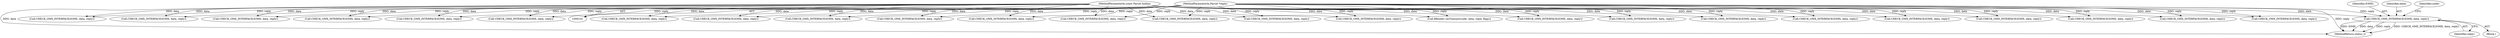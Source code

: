 digraph "0_Android_295c883fe3105b19bcd0f9e07d54c6b589fc5bff@pointer" {
"1000646" [label="(Call,CHECK_OMX_INTERFACE(IOMX, data, reply))"];
"1000103" [label="(MethodParameterIn,const Parcel &data)"];
"1000104" [label="(MethodParameterIn,Parcel *reply)"];
"1001010" [label="(Call,CHECK_OMX_INTERFACE(IOMX, data, reply))"];
"1000438" [label="(Call,CHECK_OMX_INTERFACE(IOMX, data, reply))"];
"1000810" [label="(Call,CHECK_OMX_INTERFACE(IOMX, data, reply))"];
"1001214" [label="(MethodReturn,status_t)"];
"1000647" [label="(Identifier,IOMX)"];
"1000112" [label="(Call,CHECK_OMX_INTERFACE(IOMX, data, reply))"];
"1001091" [label="(Call,CHECK_OMX_INTERFACE(IOMX, data, reply))"];
"1000789" [label="(Call,CHECK_OMX_INTERFACE(IOMX, data, reply))"];
"1000409" [label="(Call,CHECK_OMX_INTERFACE(IOMX, data, reply))"];
"1000604" [label="(Call,CHECK_OMX_INTERFACE(IOMX, data, reply))"];
"1000226" [label="(Call,CHECK_OMX_INTERFACE(IOMX, data, reply))"];
"1001173" [label="(Call,CHECK_OMX_INTERFACE(IOMX, data, reply))"];
"1001209" [label="(Call,BBinder::onTransact(code, data, reply, flags))"];
"1001062" [label="(Call,CHECK_OMX_INTERFACE(IOMX, data, reply))"];
"1000471" [label="(Call,CHECK_OMX_INTERFACE(IOMX, data, reply))"];
"1000945" [label="(Call,CHECK_OMX_INTERFACE(IOMX, data, reply))"];
"1000851" [label="(Call,CHECK_OMX_INTERFACE(IOMX, data, reply))"];
"1000557" [label="(Call,CHECK_OMX_INTERFACE(IOMX, data, reply))"];
"1000186" [label="(Call,CHECK_OMX_INTERFACE(IOMX, data, reply))"];
"1000646" [label="(Call,CHECK_OMX_INTERFACE(IOMX, data, reply))"];
"1000104" [label="(MethodParameterIn,Parcel *reply)"];
"1000243" [label="(Call,CHECK_OMX_INTERFACE(IOMX, data, reply))"];
"1000276" [label="(Call,CHECK_OMX_INTERFACE(IOMX, data, reply))"];
"1000734" [label="(Call,CHECK_OMX_INTERFACE(IOMX, data, reply))"];
"1001122" [label="(Call,CHECK_OMX_INTERFACE(IOMX, data, reply))"];
"1000894" [label="(Call,CHECK_OMX_INTERFACE(IOMX, data, reply))"];
"1000648" [label="(Identifier,data)"];
"1000505" [label="(Call,CHECK_OMX_INTERFACE(IOMX, data, reply))"];
"1000703" [label="(Call,CHECK_OMX_INTERFACE(IOMX, data, reply))"];
"1000649" [label="(Identifier,reply)"];
"1000645" [label="(Block,)"];
"1000103" [label="(MethodParameterIn,const Parcel &data)"];
"1000136" [label="(Call,CHECK_OMX_INTERFACE(IOMX, data, reply))"];
"1000652" [label="(Identifier,node)"];
"1000646" -> "1000645"  [label="AST: "];
"1000646" -> "1000649"  [label="CFG: "];
"1000647" -> "1000646"  [label="AST: "];
"1000648" -> "1000646"  [label="AST: "];
"1000649" -> "1000646"  [label="AST: "];
"1000652" -> "1000646"  [label="CFG: "];
"1000646" -> "1001214"  [label="DDG: CHECK_OMX_INTERFACE(IOMX, data, reply)"];
"1000646" -> "1001214"  [label="DDG: IOMX"];
"1000646" -> "1001214"  [label="DDG: data"];
"1000646" -> "1001214"  [label="DDG: reply"];
"1000103" -> "1000646"  [label="DDG: data"];
"1000104" -> "1000646"  [label="DDG: reply"];
"1000103" -> "1000101"  [label="AST: "];
"1000103" -> "1001214"  [label="DDG: data"];
"1000103" -> "1000112"  [label="DDG: data"];
"1000103" -> "1000136"  [label="DDG: data"];
"1000103" -> "1000186"  [label="DDG: data"];
"1000103" -> "1000226"  [label="DDG: data"];
"1000103" -> "1000243"  [label="DDG: data"];
"1000103" -> "1000276"  [label="DDG: data"];
"1000103" -> "1000409"  [label="DDG: data"];
"1000103" -> "1000438"  [label="DDG: data"];
"1000103" -> "1000471"  [label="DDG: data"];
"1000103" -> "1000505"  [label="DDG: data"];
"1000103" -> "1000557"  [label="DDG: data"];
"1000103" -> "1000604"  [label="DDG: data"];
"1000103" -> "1000703"  [label="DDG: data"];
"1000103" -> "1000734"  [label="DDG: data"];
"1000103" -> "1000789"  [label="DDG: data"];
"1000103" -> "1000810"  [label="DDG: data"];
"1000103" -> "1000851"  [label="DDG: data"];
"1000103" -> "1000894"  [label="DDG: data"];
"1000103" -> "1000945"  [label="DDG: data"];
"1000103" -> "1001010"  [label="DDG: data"];
"1000103" -> "1001062"  [label="DDG: data"];
"1000103" -> "1001091"  [label="DDG: data"];
"1000103" -> "1001122"  [label="DDG: data"];
"1000103" -> "1001173"  [label="DDG: data"];
"1000103" -> "1001209"  [label="DDG: data"];
"1000104" -> "1000101"  [label="AST: "];
"1000104" -> "1001214"  [label="DDG: reply"];
"1000104" -> "1000112"  [label="DDG: reply"];
"1000104" -> "1000136"  [label="DDG: reply"];
"1000104" -> "1000186"  [label="DDG: reply"];
"1000104" -> "1000226"  [label="DDG: reply"];
"1000104" -> "1000243"  [label="DDG: reply"];
"1000104" -> "1000276"  [label="DDG: reply"];
"1000104" -> "1000409"  [label="DDG: reply"];
"1000104" -> "1000438"  [label="DDG: reply"];
"1000104" -> "1000471"  [label="DDG: reply"];
"1000104" -> "1000505"  [label="DDG: reply"];
"1000104" -> "1000557"  [label="DDG: reply"];
"1000104" -> "1000604"  [label="DDG: reply"];
"1000104" -> "1000703"  [label="DDG: reply"];
"1000104" -> "1000734"  [label="DDG: reply"];
"1000104" -> "1000789"  [label="DDG: reply"];
"1000104" -> "1000810"  [label="DDG: reply"];
"1000104" -> "1000851"  [label="DDG: reply"];
"1000104" -> "1000894"  [label="DDG: reply"];
"1000104" -> "1000945"  [label="DDG: reply"];
"1000104" -> "1001010"  [label="DDG: reply"];
"1000104" -> "1001062"  [label="DDG: reply"];
"1000104" -> "1001091"  [label="DDG: reply"];
"1000104" -> "1001122"  [label="DDG: reply"];
"1000104" -> "1001173"  [label="DDG: reply"];
"1000104" -> "1001209"  [label="DDG: reply"];
}
